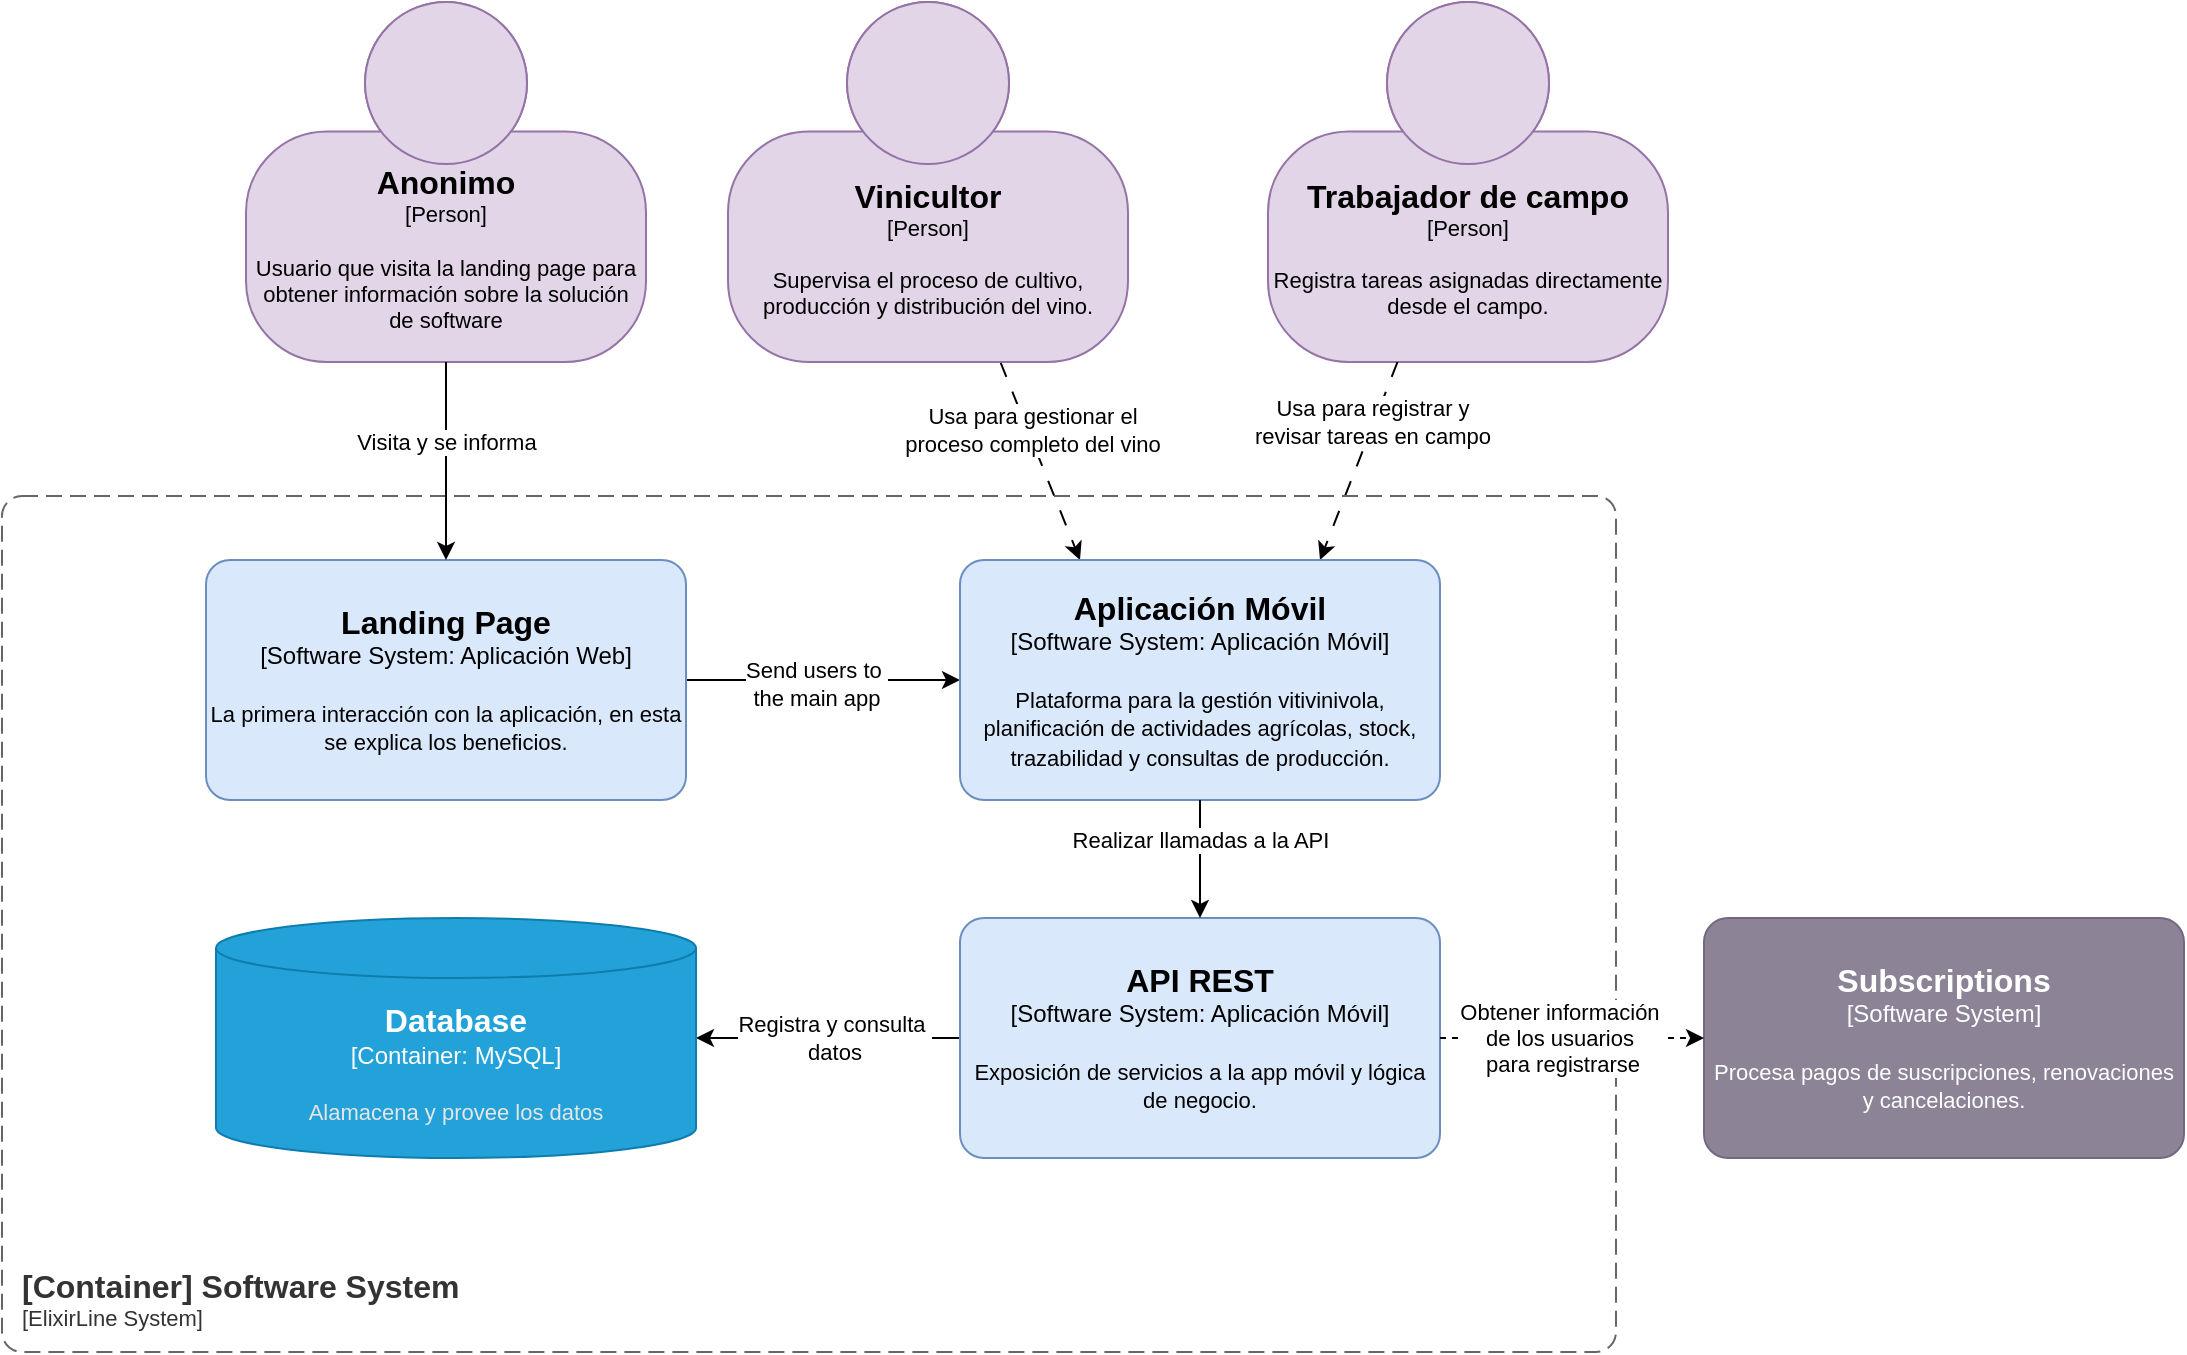 <mxfile version="26.2.14" pages="2">
  <diagram name="Context Diagram" id="uOjnym7CfgpYG9LXOYtK">
    <mxGraphModel dx="1426" dy="743" grid="0" gridSize="10" guides="1" tooltips="1" connect="1" arrows="1" fold="1" page="1" pageScale="1" pageWidth="1169" pageHeight="827" math="0" shadow="0">
      <root>
        <mxCell id="0" />
        <mxCell id="1" parent="0" />
        <object placeholders="1" c4Name="Trabajador de campo" c4Type="Person" c4Description="Registra tareas asignadas directamente desde el campo." label="&lt;font style=&quot;font-size: 16px&quot;&gt;&lt;b&gt;%c4Name%&lt;/b&gt;&lt;/font&gt;&lt;div&gt;[%c4Type%]&lt;/div&gt;&lt;br&gt;&lt;div&gt;&lt;font style=&quot;font-size: 11px&quot;&gt;&lt;font&gt;%c4Description%&lt;/font&gt;&lt;/font&gt;&lt;/div&gt;" id="YMUmilM1-NcIsBZHnphX-1">
          <mxCell style="html=1;fontSize=11;dashed=0;whiteSpace=wrap;fillColor=#e1d5e7;strokeColor=#9673a6;shape=mxgraph.c4.person2;align=center;metaEdit=1;points=[[0.5,0,0],[1,0.5,0],[1,0.75,0],[0.75,1,0],[0.5,1,0],[0.25,1,0],[0,0.75,0],[0,0.5,0]];resizable=0;fontColor=#000000;" parent="1" vertex="1">
            <mxGeometry x="693" y="105" width="200" height="180" as="geometry" />
          </mxCell>
        </object>
        <mxCell id="YMUmilM1-NcIsBZHnphX-5" style="rounded=0;orthogonalLoop=1;jettySize=auto;html=1;dashed=1;dashPattern=8 8;entryX=0.25;entryY=0;entryDx=0;entryDy=0;entryPerimeter=0;" parent="1" source="YMUmilM1-NcIsBZHnphX-2" target="cM8FHJSD_PdbAygEBLsv-2" edge="1">
          <mxGeometry relative="1" as="geometry" />
        </mxCell>
        <mxCell id="YMUmilM1-NcIsBZHnphX-7" value="Usa para gestionar el &lt;br&gt;proceso completo del vino" style="edgeLabel;html=1;align=center;verticalAlign=middle;resizable=0;points=[];" parent="YMUmilM1-NcIsBZHnphX-5" vertex="1" connectable="0">
          <mxGeometry x="0.146" relative="1" as="geometry">
            <mxPoint x="-7" y="-23" as="offset" />
          </mxGeometry>
        </mxCell>
        <object placeholders="1" c4Name="Vinicultor" c4Type="Person" c4Description="Supervisa el proceso de cultivo, producción y distribución del vino." label="&lt;font style=&quot;font-size: 16px&quot;&gt;&lt;b&gt;%c4Name%&lt;/b&gt;&lt;/font&gt;&lt;div&gt;[%c4Type%]&lt;/div&gt;&lt;br&gt;&lt;div&gt;&lt;font style=&quot;font-size: 11px&quot;&gt;&lt;font&gt;%c4Description%&lt;/font&gt;&lt;/font&gt;&lt;/div&gt;" id="YMUmilM1-NcIsBZHnphX-2">
          <mxCell style="html=1;fontSize=11;dashed=0;whiteSpace=wrap;fillColor=#e1d5e7;strokeColor=#9673a6;shape=mxgraph.c4.person2;align=center;metaEdit=1;points=[[0.5,0,0],[1,0.5,0],[1,0.75,0],[0.75,1,0],[0.5,1,0],[0.25,1,0],[0,0.75,0],[0,0.5,0]];resizable=0;fontColor=#000000;" parent="1" vertex="1">
            <mxGeometry x="423" y="105" width="200" height="180" as="geometry" />
          </mxCell>
        </object>
        <mxCell id="cM8FHJSD_PdbAygEBLsv-3" style="edgeStyle=orthogonalEdgeStyle;rounded=0;orthogonalLoop=1;jettySize=auto;html=1;" edge="1" parent="1" source="YMUmilM1-NcIsBZHnphX-4" target="cM8FHJSD_PdbAygEBLsv-2">
          <mxGeometry relative="1" as="geometry" />
        </mxCell>
        <mxCell id="cM8FHJSD_PdbAygEBLsv-4" value="Send users to&amp;nbsp;&lt;div&gt;the main app&lt;/div&gt;" style="edgeLabel;html=1;align=center;verticalAlign=middle;resizable=0;points=[];" vertex="1" connectable="0" parent="cM8FHJSD_PdbAygEBLsv-3">
          <mxGeometry x="-0.05" y="-1" relative="1" as="geometry">
            <mxPoint y="1" as="offset" />
          </mxGeometry>
        </mxCell>
        <object placeholders="1" c4Name="Landing Page" c4Type="Software System: Aplicación Web" c4Description="La primera interacción con la aplicación, en esta se explica los beneficios." label="&lt;font style=&quot;font-size: 16px&quot;&gt;&lt;b&gt;%c4Name%&lt;/b&gt;&lt;/font&gt;&lt;div&gt;[%c4Type%]&lt;/div&gt;&lt;br&gt;&lt;div&gt;&lt;font style=&quot;font-size: 11px&quot;&gt;&lt;font&gt;%c4Description%&lt;/font&gt;&lt;/font&gt;&lt;/div&gt;" id="YMUmilM1-NcIsBZHnphX-4">
          <mxCell style="rounded=1;whiteSpace=wrap;html=1;labelBackgroundColor=none;fillColor=#dae8fc;align=center;arcSize=10;strokeColor=#6c8ebf;metaEdit=1;resizable=0;points=[[0.25,0,0],[0.5,0,0],[0.75,0,0],[1,0.25,0],[1,0.5,0],[1,0.75,0],[0.75,1,0],[0.5,1,0],[0.25,1,0],[0,0.75,0],[0,0.5,0],[0,0.25,0]];fontColor=#000000;" parent="1" vertex="1">
            <mxGeometry x="162" y="384" width="240" height="120" as="geometry" />
          </mxCell>
        </object>
        <mxCell id="YMUmilM1-NcIsBZHnphX-6" style="rounded=0;orthogonalLoop=1;jettySize=auto;html=1;dashed=1;dashPattern=8 8;entryX=0.75;entryY=0;entryDx=0;entryDy=0;entryPerimeter=0;" parent="1" source="YMUmilM1-NcIsBZHnphX-1" target="cM8FHJSD_PdbAygEBLsv-2" edge="1">
          <mxGeometry relative="1" as="geometry">
            <mxPoint x="541" y="385" as="targetPoint" />
          </mxGeometry>
        </mxCell>
        <mxCell id="YMUmilM1-NcIsBZHnphX-8" value="Usa para registrar y &lt;br&gt;revisar tareas en campo" style="edgeLabel;html=1;align=center;verticalAlign=middle;resizable=0;points=[];" parent="YMUmilM1-NcIsBZHnphX-6" vertex="1" connectable="0">
          <mxGeometry x="-0.136" y="3" relative="1" as="geometry">
            <mxPoint x="1" y="-14" as="offset" />
          </mxGeometry>
        </mxCell>
        <object placeholders="1" c4Name="[Container] Software System" c4Type="SystemScopeBoundary" c4Application="ElixirLine System" label="&lt;font style=&quot;font-size: 16px&quot;&gt;&lt;b&gt;&lt;div style=&quot;text-align: left&quot;&gt;%c4Name%&lt;/div&gt;&lt;/b&gt;&lt;/font&gt;&lt;div style=&quot;text-align: left&quot;&gt;[%c4Application%]&lt;/div&gt;" id="guUeRO_6JmoM0xkmQUXF-1">
          <mxCell style="rounded=1;fontSize=11;whiteSpace=wrap;html=1;dashed=1;arcSize=20;fillColor=none;strokeColor=#666666;fontColor=#333333;labelBackgroundColor=none;align=left;verticalAlign=bottom;labelBorderColor=none;spacingTop=0;spacing=10;dashPattern=8 4;metaEdit=1;rotatable=0;perimeter=rectanglePerimeter;noLabel=0;labelPadding=0;allowArrows=0;connectable=0;expand=0;recursiveResize=0;editable=1;pointerEvents=0;absoluteArcSize=1;points=[[0.25,0,0],[0.5,0,0],[0.75,0,0],[1,0.25,0],[1,0.5,0],[1,0.75,0],[0.75,1,0],[0.5,1,0],[0.25,1,0],[0,0.75,0],[0,0.5,0],[0,0.25,0]];" parent="1" vertex="1">
            <mxGeometry x="60" y="352" width="807" height="428" as="geometry" />
          </mxCell>
        </object>
        <object placeholders="1" c4Name="Subscriptions" c4Type="Software System" c4Description="Procesa pagos de suscripciones, renovaciones y cancelaciones." label="&lt;font style=&quot;font-size: 16px&quot;&gt;&lt;b&gt;%c4Name%&lt;/b&gt;&lt;/font&gt;&lt;div&gt;[%c4Type%]&lt;/div&gt;&lt;br&gt;&lt;div&gt;&lt;font style=&quot;font-size: 11px&quot;&gt;&lt;font&gt;%c4Description%&lt;/font&gt;&lt;/font&gt;&lt;/div&gt;" id="cQ1mkwL9oA9Pb2-opnyX-1">
          <mxCell style="rounded=1;whiteSpace=wrap;html=1;labelBackgroundColor=none;fillColor=#8C8496;fontColor=#FFFFFF;align=center;arcSize=10;strokeColor=#736782;metaEdit=1;resizable=0;points=[[0.25,0,0],[0.5,0,0],[0.75,0,0],[1,0.25,0],[1,0.5,0],[1,0.75,0],[0.75,1,0],[0.5,1,0],[0.25,1,0],[0,0.75,0],[0,0.5,0],[0,0.25,0]];" parent="1" vertex="1">
            <mxGeometry x="911" y="563" width="240" height="120" as="geometry" />
          </mxCell>
        </object>
        <object placeholders="1" c4Name="Aplicación Móvil" c4Type="Software System: Aplicación Móvil" c4Description="Plataforma para la gestión vitivinivola, planificación de actividades agrícolas, stock, trazabilidad y consultas de producción." label="&lt;font style=&quot;font-size: 16px&quot;&gt;&lt;b&gt;%c4Name%&lt;/b&gt;&lt;/font&gt;&lt;div&gt;[%c4Type%]&lt;/div&gt;&lt;br&gt;&lt;div&gt;&lt;font style=&quot;font-size: 11px&quot;&gt;&lt;font&gt;%c4Description%&lt;/font&gt;&lt;/font&gt;&lt;/div&gt;" id="cM8FHJSD_PdbAygEBLsv-2">
          <mxCell style="rounded=1;whiteSpace=wrap;html=1;labelBackgroundColor=none;fillColor=#dae8fc;align=center;arcSize=10;strokeColor=#6c8ebf;metaEdit=1;resizable=0;points=[[0.25,0,0],[0.5,0,0],[0.75,0,0],[1,0.25,0],[1,0.5,0],[1,0.75,0],[0.75,1,0],[0.5,1,0],[0.25,1,0],[0,0.75,0],[0,0.5,0],[0,0.25,0]];fontColor=#000000;" vertex="1" parent="1">
            <mxGeometry x="539" y="384" width="240" height="120" as="geometry" />
          </mxCell>
        </object>
        <mxCell id="cM8FHJSD_PdbAygEBLsv-10" style="edgeStyle=orthogonalEdgeStyle;rounded=0;orthogonalLoop=1;jettySize=auto;html=1;" edge="1" parent="1" source="cM8FHJSD_PdbAygEBLsv-6" target="cM8FHJSD_PdbAygEBLsv-9">
          <mxGeometry relative="1" as="geometry" />
        </mxCell>
        <mxCell id="cM8FHJSD_PdbAygEBLsv-11" value="Registra y consulta&amp;nbsp;&lt;div&gt;datos&lt;/div&gt;" style="edgeLabel;html=1;align=center;verticalAlign=middle;resizable=0;points=[];" vertex="1" connectable="0" parent="cM8FHJSD_PdbAygEBLsv-10">
          <mxGeometry x="0.106" y="1" relative="1" as="geometry">
            <mxPoint x="10" y="-1" as="offset" />
          </mxGeometry>
        </mxCell>
        <object placeholders="1" c4Name="API REST" c4Type="Software System: Aplicación Móvil" c4Description="Exposición de servicios a la app móvil y lógica de negocio." label="&lt;font style=&quot;font-size: 16px&quot;&gt;&lt;b&gt;%c4Name%&lt;/b&gt;&lt;/font&gt;&lt;div&gt;[%c4Type%]&lt;/div&gt;&lt;br&gt;&lt;div&gt;&lt;font style=&quot;font-size: 11px&quot;&gt;&lt;font&gt;%c4Description%&lt;/font&gt;&lt;/font&gt;&lt;/div&gt;" id="cM8FHJSD_PdbAygEBLsv-6">
          <mxCell style="rounded=1;whiteSpace=wrap;html=1;labelBackgroundColor=none;fillColor=#dae8fc;align=center;arcSize=10;strokeColor=#6c8ebf;metaEdit=1;resizable=0;points=[[0.25,0,0],[0.5,0,0],[0.75,0,0],[1,0.25,0],[1,0.5,0],[1,0.75,0],[0.75,1,0],[0.5,1,0],[0.25,1,0],[0,0.75,0],[0,0.5,0],[0,0.25,0]];fontColor=#000000;" vertex="1" parent="1">
            <mxGeometry x="539" y="563" width="240" height="120" as="geometry" />
          </mxCell>
        </object>
        <mxCell id="cM8FHJSD_PdbAygEBLsv-7" style="edgeStyle=orthogonalEdgeStyle;rounded=0;orthogonalLoop=1;jettySize=auto;html=1;entryX=0.5;entryY=0;entryDx=0;entryDy=0;entryPerimeter=0;" edge="1" parent="1" source="cM8FHJSD_PdbAygEBLsv-2" target="cM8FHJSD_PdbAygEBLsv-6">
          <mxGeometry relative="1" as="geometry" />
        </mxCell>
        <mxCell id="cM8FHJSD_PdbAygEBLsv-8" value="&lt;div&gt;&lt;span style=&quot;background-color: light-dark(#ffffff, var(--ge-dark-color, #121212)); color: light-dark(rgb(0, 0, 0), rgb(255, 255, 255));&quot;&gt;Realizar llamadas a la API&lt;/span&gt;&lt;/div&gt;" style="edgeLabel;html=1;align=center;verticalAlign=middle;resizable=0;points=[];" vertex="1" connectable="0" parent="cM8FHJSD_PdbAygEBLsv-7">
          <mxGeometry x="-0.48" y="2" relative="1" as="geometry">
            <mxPoint x="-2" y="4" as="offset" />
          </mxGeometry>
        </mxCell>
        <object placeholders="1" c4Name="Database" c4Type="Container" c4Technology="MySQL" c4Description="Alamacena y provee los datos" label="&lt;font style=&quot;font-size: 16px&quot;&gt;&lt;b&gt;%c4Name%&lt;/b&gt;&lt;/font&gt;&lt;div&gt;[%c4Type%:&amp;nbsp;%c4Technology%]&lt;/div&gt;&lt;br&gt;&lt;div&gt;&lt;font style=&quot;font-size: 11px&quot;&gt;&lt;font color=&quot;#E6E6E6&quot;&gt;%c4Description%&lt;/font&gt;&lt;/div&gt;" id="cM8FHJSD_PdbAygEBLsv-9">
          <mxCell style="shape=cylinder3;size=15;whiteSpace=wrap;html=1;boundedLbl=1;rounded=0;labelBackgroundColor=none;fillColor=#23A2D9;fontSize=12;fontColor=#ffffff;align=center;strokeColor=#0E7DAD;metaEdit=1;points=[[0.5,0,0],[1,0.25,0],[1,0.5,0],[1,0.75,0],[0.5,1,0],[0,0.75,0],[0,0.5,0],[0,0.25,0]];resizable=0;" vertex="1" parent="1">
            <mxGeometry x="167" y="563" width="240" height="120" as="geometry" />
          </mxCell>
        </object>
        <mxCell id="cM8FHJSD_PdbAygEBLsv-14" style="edgeStyle=orthogonalEdgeStyle;rounded=0;orthogonalLoop=1;jettySize=auto;html=1;entryX=0;entryY=0.5;entryDx=0;entryDy=0;entryPerimeter=0;dashed=1;" edge="1" parent="1" source="cM8FHJSD_PdbAygEBLsv-6" target="cQ1mkwL9oA9Pb2-opnyX-1">
          <mxGeometry relative="1" as="geometry" />
        </mxCell>
        <mxCell id="cM8FHJSD_PdbAygEBLsv-15" value="Obtener información&amp;nbsp;&lt;div&gt;de los usuarios&amp;nbsp;&lt;/div&gt;&lt;div&gt;para registrarse&lt;/div&gt;" style="edgeLabel;html=1;align=center;verticalAlign=middle;resizable=0;points=[];" vertex="1" connectable="0" parent="cM8FHJSD_PdbAygEBLsv-14">
          <mxGeometry x="0.015" y="1" relative="1" as="geometry">
            <mxPoint x="-6" y="1" as="offset" />
          </mxGeometry>
        </mxCell>
        <object placeholders="1" c4Name="Anonimo" c4Type="Person" c4Description="Usuario que visita la landing page para obtener información sobre la solución de software" label="&lt;font style=&quot;font-size: 16px&quot;&gt;&lt;b&gt;%c4Name%&lt;/b&gt;&lt;/font&gt;&lt;div&gt;[%c4Type%]&lt;/div&gt;&lt;br&gt;&lt;div&gt;&lt;font style=&quot;font-size: 11px&quot;&gt;&lt;font&gt;%c4Description%&lt;/font&gt;&lt;/font&gt;&lt;/div&gt;" id="cM8FHJSD_PdbAygEBLsv-16">
          <mxCell style="html=1;fontSize=11;dashed=0;whiteSpace=wrap;fillColor=#e1d5e7;strokeColor=#9673a6;shape=mxgraph.c4.person2;align=center;metaEdit=1;points=[[0.5,0,0],[1,0.5,0],[1,0.75,0],[0.75,1,0],[0.5,1,0],[0.25,1,0],[0,0.75,0],[0,0.5,0]];resizable=0;fontColor=#000000;" vertex="1" parent="1">
            <mxGeometry x="182" y="105" width="200" height="180" as="geometry" />
          </mxCell>
        </object>
        <mxCell id="cM8FHJSD_PdbAygEBLsv-17" style="edgeStyle=orthogonalEdgeStyle;rounded=0;orthogonalLoop=1;jettySize=auto;html=1;entryX=0.5;entryY=0;entryDx=0;entryDy=0;entryPerimeter=0;" edge="1" parent="1" source="cM8FHJSD_PdbAygEBLsv-16" target="YMUmilM1-NcIsBZHnphX-4">
          <mxGeometry relative="1" as="geometry" />
        </mxCell>
        <mxCell id="cM8FHJSD_PdbAygEBLsv-18" value="Visita y se informa" style="edgeLabel;html=1;align=center;verticalAlign=middle;resizable=0;points=[];" vertex="1" connectable="0" parent="cM8FHJSD_PdbAygEBLsv-17">
          <mxGeometry x="-0.192" relative="1" as="geometry">
            <mxPoint as="offset" />
          </mxGeometry>
        </mxCell>
      </root>
    </mxGraphModel>
  </diagram>
  <diagram name="Container Diagram" id="SvoZ6BA12bfAeRY61c4y">
    <mxGraphModel dx="1164" dy="925" grid="1" gridSize="10" guides="1" tooltips="1" connect="1" arrows="1" fold="1" page="0" pageScale="1" pageWidth="1169" pageHeight="827" math="0" shadow="0">
      <root>
        <mxCell id="d5LLOKkOeG_9j9bhriE3-0" />
        <mxCell id="d5LLOKkOeG_9j9bhriE3-1" parent="d5LLOKkOeG_9j9bhriE3-0" />
        <mxCell id="igJmYvUacM-a41SzV9_S-3" style="rounded=0;orthogonalLoop=1;jettySize=auto;html=1;dashed=1;dashPattern=12 12;" parent="d5LLOKkOeG_9j9bhriE3-1" source="Tmq0gcRgzJMAJN_U8fFw-0" target="HoD04XNqzwngiarzLsuw-3" edge="1">
          <mxGeometry relative="1" as="geometry" />
        </mxCell>
        <mxCell id="igJmYvUacM-a41SzV9_S-13" value="Consulta" style="edgeLabel;html=1;align=center;verticalAlign=middle;resizable=0;points=[];dashed=0;strokeColor=#9673a6;fontFamily=Helvetica;fontSize=11;fontColor=#000000;fillColor=#e1d5e7;" parent="igJmYvUacM-a41SzV9_S-3" vertex="1" connectable="0">
          <mxGeometry x="-0.42" y="3" relative="1" as="geometry">
            <mxPoint as="offset" />
          </mxGeometry>
        </mxCell>
        <object placeholders="1" c4Name="Trabajador de campo" c4Type="Person" c4Description="Registra tareas asignadas directamente desde el campo." label="&lt;font style=&quot;font-size: 16px&quot;&gt;&lt;b&gt;%c4Name%&lt;/b&gt;&lt;/font&gt;&lt;div&gt;[%c4Type%]&lt;/div&gt;&lt;br&gt;&lt;div&gt;&lt;font style=&quot;font-size: 11px&quot;&gt;&lt;font&gt;%c4Description%&lt;/font&gt;&lt;/font&gt;&lt;/div&gt;" id="Tmq0gcRgzJMAJN_U8fFw-0">
          <mxCell style="html=1;fontSize=11;dashed=0;whiteSpace=wrap;fillColor=#e1d5e7;strokeColor=#9673a6;shape=mxgraph.c4.person2;align=center;metaEdit=1;points=[[0.5,0,0],[1,0.5,0],[1,0.75,0],[0.75,1,0],[0.5,1,0],[0.25,1,0],[0,0.75,0],[0,0.5,0]];resizable=0;fontColor=#000000;" parent="d5LLOKkOeG_9j9bhriE3-1" vertex="1">
            <mxGeometry x="1030" y="70" width="200" height="180" as="geometry" />
          </mxCell>
        </object>
        <mxCell id="igJmYvUacM-a41SzV9_S-4" style="rounded=0;orthogonalLoop=1;jettySize=auto;html=1;dashed=1;dashPattern=12 12;" parent="d5LLOKkOeG_9j9bhriE3-1" source="Tmq0gcRgzJMAJN_U8fFw-3" target="HoD04XNqzwngiarzLsuw-0" edge="1">
          <mxGeometry relative="1" as="geometry" />
        </mxCell>
        <mxCell id="igJmYvUacM-a41SzV9_S-12" value="Consulta" style="edgeLabel;html=1;align=center;verticalAlign=middle;resizable=0;points=[];dashed=0;strokeColor=#9673a6;fontFamily=Helvetica;fontSize=11;fontColor=#000000;fillColor=#e1d5e7;" parent="igJmYvUacM-a41SzV9_S-4" vertex="1" connectable="0">
          <mxGeometry x="-0.292" y="1" relative="1" as="geometry">
            <mxPoint as="offset" />
          </mxGeometry>
        </mxCell>
        <object placeholders="1" c4Name="Vinicultor" c4Type="Person" c4Description="Supervisa el proceso de cultivo, producción y distribución del vino." label="&lt;font style=&quot;font-size: 16px&quot;&gt;&lt;b&gt;%c4Name%&lt;/b&gt;&lt;/font&gt;&lt;div&gt;[%c4Type%]&lt;/div&gt;&lt;br&gt;&lt;div&gt;&lt;font style=&quot;font-size: 11px&quot;&gt;&lt;font&gt;%c4Description%&lt;/font&gt;&lt;/font&gt;&lt;/div&gt;" id="Tmq0gcRgzJMAJN_U8fFw-3">
          <mxCell style="html=1;fontSize=11;dashed=0;whiteSpace=wrap;fillColor=#e1d5e7;strokeColor=#9673a6;shape=mxgraph.c4.person2;align=center;metaEdit=1;points=[[0.5,0,0],[1,0.5,0],[1,0.75,0],[0.75,1,0],[0.5,1,0],[0.25,1,0],[0,0.75,0],[0,0.5,0]];resizable=0;fontColor=#000000;" parent="d5LLOKkOeG_9j9bhriE3-1" vertex="1">
            <mxGeometry x="590" y="70" width="200" height="180" as="geometry" />
          </mxCell>
        </object>
        <object placeholders="1" c4Name="Component - API Application" c4Type="SystemScopeBoundary" c4Application="ElixirLine System" label="&lt;font style=&quot;font-size: 16px&quot;&gt;&lt;b&gt;&lt;div style=&quot;text-align: left&quot;&gt;%c4Name%&lt;/div&gt;&lt;/b&gt;&lt;/font&gt;&lt;div style=&quot;text-align: left&quot;&gt;[%c4Application%]&lt;/div&gt;" id="Tmq0gcRgzJMAJN_U8fFw-7">
          <mxCell style="rounded=1;fontSize=11;whiteSpace=wrap;html=1;dashed=1;arcSize=20;fillColor=none;strokeColor=#666666;fontColor=#333333;labelBackgroundColor=none;align=left;verticalAlign=bottom;labelBorderColor=none;spacingTop=0;spacing=10;dashPattern=8 4;metaEdit=1;rotatable=0;perimeter=rectanglePerimeter;noLabel=0;labelPadding=0;allowArrows=0;connectable=0;expand=0;recursiveResize=0;editable=1;pointerEvents=0;absoluteArcSize=1;points=[[0.25,0,0],[0.5,0,0],[0.75,0,0],[1,0.25,0],[1,0.5,0],[1,0.75,0],[0.75,1,0],[0.5,1,0],[0.25,1,0],[0,0.75,0],[0,0.5,0],[0,0.25,0]];" parent="d5LLOKkOeG_9j9bhriE3-1" vertex="1">
            <mxGeometry x="280" y="310" width="1160" height="700" as="geometry" />
          </mxCell>
        </object>
        <mxCell id="igJmYvUacM-a41SzV9_S-5" style="edgeStyle=orthogonalEdgeStyle;rounded=0;orthogonalLoop=1;jettySize=auto;html=1;dashed=1;dashPattern=12 12;" parent="d5LLOKkOeG_9j9bhriE3-1" source="HoD04XNqzwngiarzLsuw-0" target="HoD04XNqzwngiarzLsuw-1" edge="1">
          <mxGeometry relative="1" as="geometry" />
        </mxCell>
        <mxCell id="igJmYvUacM-a41SzV9_S-9" value="entrega" style="edgeLabel;html=1;align=center;verticalAlign=middle;resizable=0;points=[];" parent="igJmYvUacM-a41SzV9_S-5" vertex="1" connectable="0">
          <mxGeometry x="-0.139" y="-2" relative="1" as="geometry">
            <mxPoint as="offset" />
          </mxGeometry>
        </mxCell>
        <object placeholders="1" c4Name="Web Application" c4Type="Container" c4Technology="Vue.js" c4Description="Entrega el contenido estático y la SPA de ElixirLine" label="&lt;font style=&quot;font-size: 16px&quot;&gt;&lt;b&gt;%c4Name%&lt;/b&gt;&lt;/font&gt;&lt;div&gt;[%c4Type%: %c4Technology%]&lt;/div&gt;&lt;br&gt;&lt;div&gt;&lt;font style=&quot;font-size: 11px&quot;&gt;&lt;font&gt;%c4Description%&lt;/font&gt;&lt;/font&gt;&lt;/div&gt;" id="HoD04XNqzwngiarzLsuw-0">
          <mxCell style="rounded=1;whiteSpace=wrap;html=1;fontSize=11;labelBackgroundColor=none;fillColor=#dae8fc;align=center;arcSize=10;strokeColor=#6c8ebf;metaEdit=1;resizable=0;points=[[0.25,0,0],[0.5,0,0],[0.75,0,0],[1,0.25,0],[1,0.5,0],[1,0.75,0],[0.75,1,0],[0.5,1,0],[0.25,1,0],[0,0.75,0],[0,0.5,0],[0,0.25,0]];" parent="d5LLOKkOeG_9j9bhriE3-1" vertex="1">
            <mxGeometry x="320" y="360" width="240" height="120" as="geometry" />
          </mxCell>
        </object>
        <mxCell id="igJmYvUacM-a41SzV9_S-6" style="rounded=0;orthogonalLoop=1;jettySize=auto;html=1;dashed=1;dashPattern=12 12;" parent="d5LLOKkOeG_9j9bhriE3-1" source="HoD04XNqzwngiarzLsuw-1" target="igJmYvUacM-a41SzV9_S-2" edge="1">
          <mxGeometry relative="1" as="geometry" />
        </mxCell>
        <mxCell id="igJmYvUacM-a41SzV9_S-10" value="Realiza llamadas&lt;br&gt;API a &lt;br&gt;[JSON/HTTPS]" style="edgeLabel;html=1;align=center;verticalAlign=middle;resizable=0;points=[];dashed=0;strokeColor=#9673a6;fontFamily=Helvetica;fontSize=11;fontColor=#000000;fillColor=#e1d5e7;" parent="igJmYvUacM-a41SzV9_S-6" vertex="1" connectable="0">
          <mxGeometry x="-0.338" relative="1" as="geometry">
            <mxPoint y="10" as="offset" />
          </mxGeometry>
        </mxCell>
        <object placeholders="1" c4Name="Single Page Application" c4Type="Container" c4Technology="Vue.js" c4Description="Entrega todas las funcionalidades y características de la plataforma ElixirLine a los usuarios mediante un Web Browser" label="&lt;font style=&quot;font-size: 16px&quot;&gt;&lt;b&gt;%c4Name%&lt;/b&gt;&lt;/font&gt;&lt;div&gt;[%c4Type%: %c4Technology%]&lt;/div&gt;&lt;br&gt;&lt;div&gt;&lt;font style=&quot;font-size: 11px&quot;&gt;&lt;font&gt;%c4Description%&lt;/font&gt;&lt;/font&gt;&lt;/div&gt;" id="HoD04XNqzwngiarzLsuw-1">
          <mxCell style="rounded=1;whiteSpace=wrap;html=1;fontSize=11;labelBackgroundColor=none;fillColor=#dae8fc;align=center;arcSize=10;strokeColor=#6c8ebf;metaEdit=1;resizable=0;points=[[0.25,0,0],[0.5,0,0],[0.75,0,0],[1,0.25,0],[1,0.5,0],[1,0.75,0],[0.75,1,0],[0.5,1,0],[0.25,1,0],[0,0.75,0],[0,0.5,0],[0,0.25,0]];" parent="d5LLOKkOeG_9j9bhriE3-1" vertex="1">
            <mxGeometry x="790" y="360" width="240" height="120" as="geometry" />
          </mxCell>
        </object>
        <mxCell id="igJmYvUacM-a41SzV9_S-8" style="rounded=0;orthogonalLoop=1;jettySize=auto;html=1;entryX=1;entryY=0.5;entryDx=0;entryDy=0;entryPerimeter=0;dashed=1;dashPattern=12 12;" parent="d5LLOKkOeG_9j9bhriE3-1" source="HoD04XNqzwngiarzLsuw-3" target="igJmYvUacM-a41SzV9_S-2" edge="1">
          <mxGeometry relative="1" as="geometry" />
        </mxCell>
        <mxCell id="igJmYvUacM-a41SzV9_S-11" value="Realiza llamadas&lt;br&gt;API a&lt;br&gt;[JSON/HTTPS]" style="edgeLabel;html=1;align=center;verticalAlign=middle;resizable=0;points=[];dashed=0;strokeColor=#9673a6;fontFamily=Helvetica;fontSize=11;fontColor=#000000;fillColor=#e1d5e7;" parent="igJmYvUacM-a41SzV9_S-8" vertex="1" connectable="0">
          <mxGeometry x="-0.051" y="-1" relative="1" as="geometry">
            <mxPoint x="-1" as="offset" />
          </mxGeometry>
        </mxCell>
        <object placeholders="1" c4Name="Mobile Application" c4Type="Container" c4Technology="Flutter" c4Description="Orientada al trabajo en campo. Permite registrar tareas, consultar actividades, etc." label="&lt;font style=&quot;font-size: 16px&quot;&gt;&lt;b&gt;%c4Name%&lt;/b&gt;&lt;/font&gt;&lt;div&gt;[%c4Type%: %c4Technology%]&lt;/div&gt;&lt;br&gt;&lt;div&gt;&lt;font style=&quot;font-size: 11px&quot;&gt;&lt;font&gt;%c4Description%&lt;/font&gt;&lt;/font&gt;&lt;/div&gt;" id="HoD04XNqzwngiarzLsuw-3">
          <mxCell style="rounded=1;whiteSpace=wrap;html=1;fontSize=11;labelBackgroundColor=none;fillColor=#dae8fc;align=center;arcSize=10;strokeColor=#6c8ebf;metaEdit=1;resizable=0;points=[[0.25,0,0],[0.5,0,0],[0.75,0,0],[1,0.25,0],[1,0.5,0],[1,0.75,0],[0.75,1,0],[0.5,1,0],[0.25,1,0],[0,0.75,0],[0,0.5,0],[0,0.25,0]];direction=south;" parent="d5LLOKkOeG_9j9bhriE3-1" vertex="1">
            <mxGeometry x="1280" y="360" width="120" height="240" as="geometry" />
          </mxCell>
        </object>
        <object placeholders="1" c4Name="Database" c4Type="Container" c4Technology="MySQL" c4Description="Almacena toda la información estructurada de la plataforma" label="&lt;font style=&quot;font-size: 16px&quot;&gt;&lt;b&gt;%c4Name%&lt;/b&gt;&lt;/font&gt;&lt;div&gt;[%c4Type%:&amp;nbsp;%c4Technology%]&lt;/div&gt;&lt;br&gt;&lt;div&gt;&lt;font style=&quot;font-size: 11px&quot;&gt;&lt;font&gt;%c4Description%&lt;/font&gt;&lt;/font&gt;&lt;/div&gt;" id="HoD04XNqzwngiarzLsuw-4">
          <mxCell style="shape=cylinder3;size=15;whiteSpace=wrap;html=1;boundedLbl=1;rounded=0;labelBackgroundColor=none;fillColor=#dae8fc;fontSize=12;align=center;strokeColor=#6c8ebf;metaEdit=1;points=[[0.5,0,0],[1,0.25,0],[1,0.5,0],[1,0.75,0],[0.5,1,0],[0,0.75,0],[0,0.5,0],[0,0.25,0]];resizable=0;" parent="d5LLOKkOeG_9j9bhriE3-1" vertex="1">
            <mxGeometry x="790" y="830" width="240" height="120" as="geometry" />
          </mxCell>
        </object>
        <mxCell id="igJmYvUacM-a41SzV9_S-7" style="rounded=0;orthogonalLoop=1;jettySize=auto;html=1;dashed=1;dashPattern=12 12;" parent="d5LLOKkOeG_9j9bhriE3-1" source="igJmYvUacM-a41SzV9_S-2" target="HoD04XNqzwngiarzLsuw-4" edge="1">
          <mxGeometry relative="1" as="geometry" />
        </mxCell>
        <mxCell id="igJmYvUacM-a41SzV9_S-14" value="Escribe y lee" style="edgeLabel;html=1;align=center;verticalAlign=middle;resizable=0;points=[];dashed=0;strokeColor=#9673a6;fontFamily=Helvetica;fontSize=11;fontColor=#000000;fillColor=#e1d5e7;" parent="igJmYvUacM-a41SzV9_S-7" vertex="1" connectable="0">
          <mxGeometry x="-0.056" y="-1" relative="1" as="geometry">
            <mxPoint x="1" as="offset" />
          </mxGeometry>
        </mxCell>
        <mxCell id="F_rtPeU33wusVuR_rndO-1" style="rounded=0;orthogonalLoop=1;jettySize=auto;html=1;dashed=1;dashPattern=12 12;exitX=0.989;exitY=0.645;exitDx=0;exitDy=0;exitPerimeter=0;" edge="1" parent="d5LLOKkOeG_9j9bhriE3-1" source="igJmYvUacM-a41SzV9_S-2" target="F_rtPeU33wusVuR_rndO-0">
          <mxGeometry relative="1" as="geometry" />
        </mxCell>
        <mxCell id="HXZDDc438eONgSZ0JSrl-0" value="registra yconsulta" style="edgeLabel;html=1;align=center;verticalAlign=middle;resizable=0;points=[];" vertex="1" connectable="0" parent="F_rtPeU33wusVuR_rndO-1">
          <mxGeometry x="-0.07" y="1" relative="1" as="geometry">
            <mxPoint as="offset" />
          </mxGeometry>
        </mxCell>
        <object placeholders="1" c4Name="API REST" c4Type="Container" c4Technology="Spring Boot &amp; Java 21" c4Description="Provee las funcionalidades de la plataforma por medio de una API RestFul" label="&lt;font style=&quot;font-size: 16px&quot;&gt;&lt;b&gt;%c4Name%&lt;/b&gt;&lt;/font&gt;&lt;div&gt;[%c4Type%: %c4Technology%]&lt;/div&gt;&lt;br&gt;&lt;div&gt;&lt;font style=&quot;font-size: 11px&quot;&gt;&lt;font&gt;%c4Description%&lt;/font&gt;&lt;/font&gt;&lt;/div&gt;" id="igJmYvUacM-a41SzV9_S-2">
          <mxCell style="rounded=1;whiteSpace=wrap;html=1;fontSize=11;labelBackgroundColor=none;fillColor=#dae8fc;align=center;arcSize=10;strokeColor=#6c8ebf;metaEdit=1;resizable=0;points=[[0.25,0,0],[0.5,0,0],[0.75,0,0],[1,0.25,0],[1,0.5,0],[1,0.75,0],[0.75,1,0],[0.5,1,0],[0.25,1,0],[0,0.75,0],[0,0.5,0],[0,0.25,0]];" parent="d5LLOKkOeG_9j9bhriE3-1" vertex="1">
            <mxGeometry x="790" y="600" width="240" height="120" as="geometry" />
          </mxCell>
        </object>
        <object placeholders="1" c4Name="Ethereum" c4Type="Software System" c4Description="Almacena datos en una cadena de contenedores y poder usar Smart Contracts" label="&lt;font style=&quot;font-size: 16px&quot;&gt;&lt;b&gt;%c4Name%&lt;/b&gt;&lt;/font&gt;&lt;div&gt;[%c4Type%]&lt;/div&gt;&lt;br&gt;&lt;div&gt;&lt;font style=&quot;font-size: 11px&quot;&gt;&lt;font&gt;%c4Description%&lt;/font&gt;&lt;/font&gt;&lt;/div&gt;" id="F_rtPeU33wusVuR_rndO-0">
          <mxCell style="rounded=1;whiteSpace=wrap;html=1;labelBackgroundColor=none;fillColor=#8C8496;fontColor=#FFFFFF;align=center;arcSize=10;strokeColor=#736782;metaEdit=1;resizable=0;points=[[0.25,0,0],[0.5,0,0],[0.75,0,0],[1,0.25,0],[1,0.5,0],[1,0.75,0],[0.75,1,0],[0.5,1,0],[0.25,1,0],[0,0.75,0],[0,0.5,0],[0,0.25,0]];" vertex="1" parent="d5LLOKkOeG_9j9bhriE3-1">
            <mxGeometry x="1520" y="620" width="240" height="120" as="geometry" />
          </mxCell>
        </object>
      </root>
    </mxGraphModel>
  </diagram>
</mxfile>
